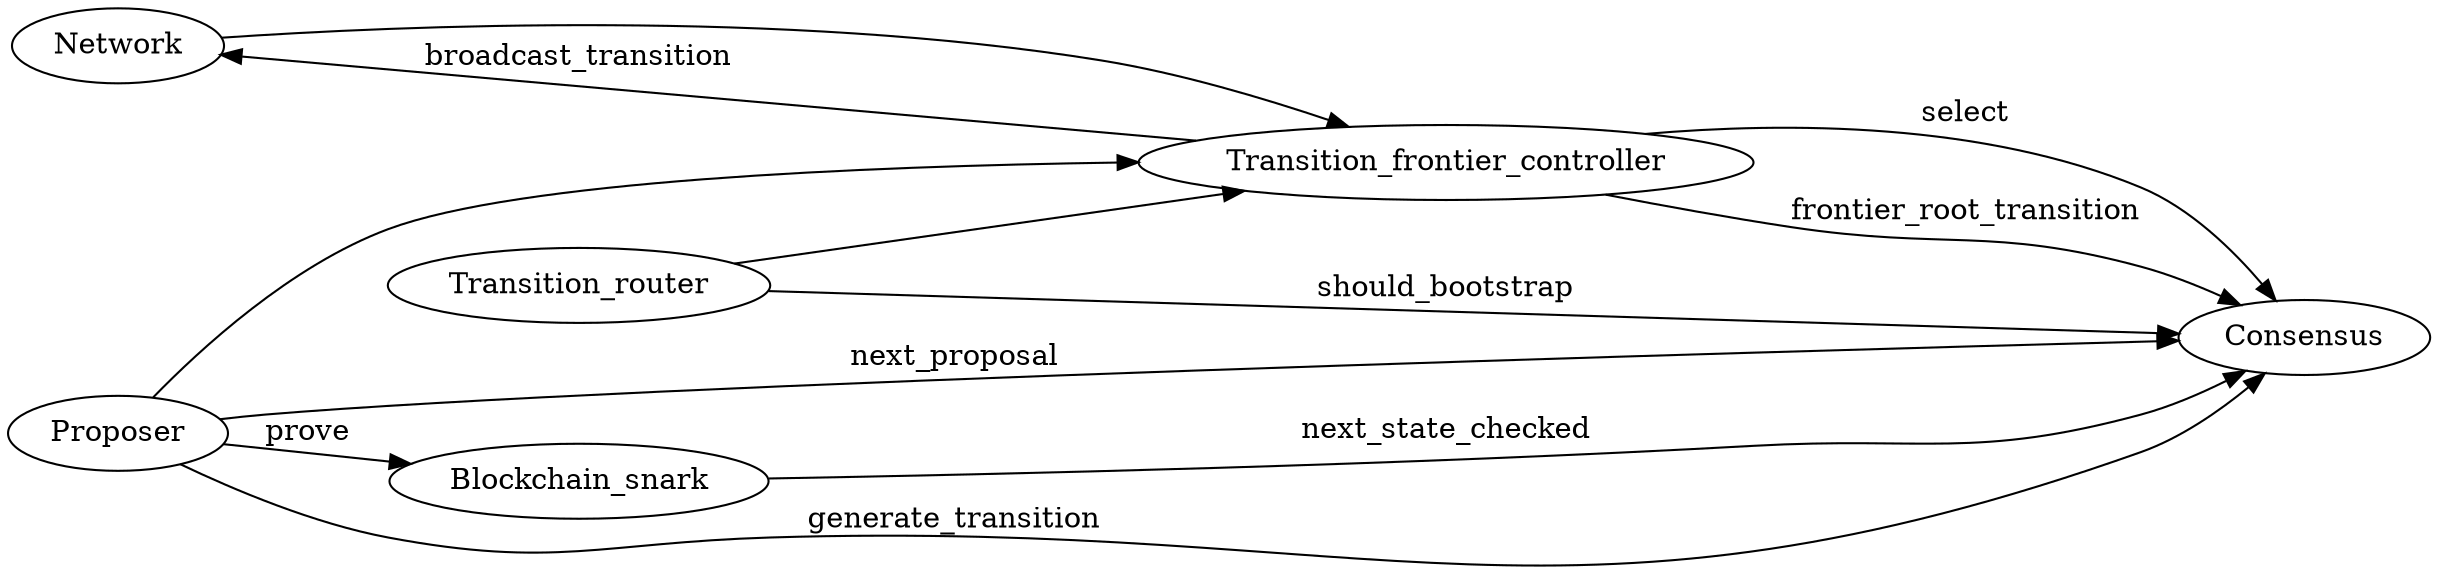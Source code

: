 digraph G {
  rankdir=LR;

  { rank=source; Network; Proposer }
  { rank=same; Transition_router; Blockchain_snark }
  { rank=sink; Consensus }

  {Network, Proposer, Transition_router} -> Transition_frontier_controller;
  Transition_frontier_controller -> Network [label="broadcast_transition"];

  Transition_router -> Consensus [label="should_bootstrap"];

  Transition_frontier_controller -> Consensus [label="select"];
  Transition_frontier_controller -> Consensus [label="frontier_root_transition"];

  Proposer -> Consensus [label="generate_transition"];
  Proposer -> Consensus [label="next_proposal"];
  Proposer -> Blockchain_snark [label="prove"];

  Blockchain_snark -> Consensus [label="next_state_checked"];
}
